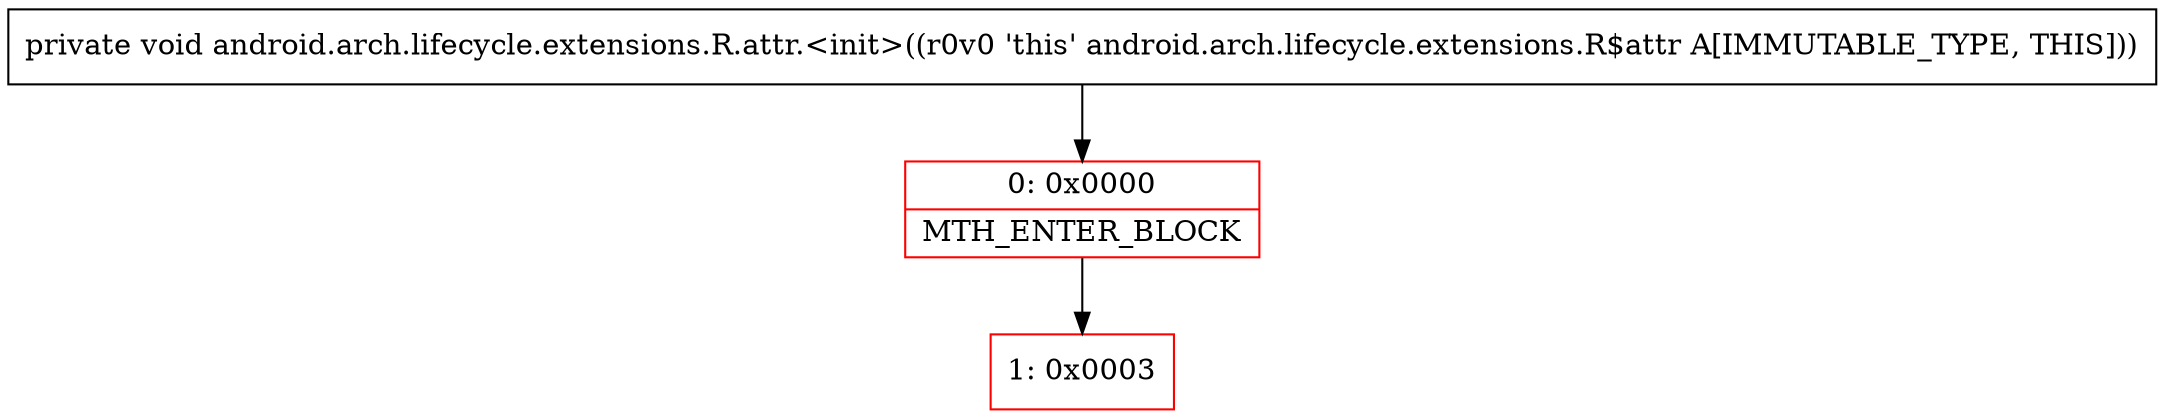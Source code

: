 digraph "CFG forandroid.arch.lifecycle.extensions.R.attr.\<init\>()V" {
subgraph cluster_Region_1408018571 {
label = "R(0)";
node [shape=record,color=blue];
}
Node_0 [shape=record,color=red,label="{0\:\ 0x0000|MTH_ENTER_BLOCK\l}"];
Node_1 [shape=record,color=red,label="{1\:\ 0x0003}"];
MethodNode[shape=record,label="{private void android.arch.lifecycle.extensions.R.attr.\<init\>((r0v0 'this' android.arch.lifecycle.extensions.R$attr A[IMMUTABLE_TYPE, THIS])) }"];
MethodNode -> Node_0;
Node_0 -> Node_1;
}

